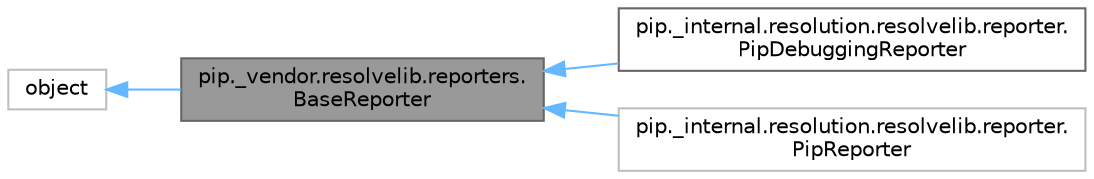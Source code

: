 digraph "pip._vendor.resolvelib.reporters.BaseReporter"
{
 // LATEX_PDF_SIZE
  bgcolor="transparent";
  edge [fontname=Helvetica,fontsize=10,labelfontname=Helvetica,labelfontsize=10];
  node [fontname=Helvetica,fontsize=10,shape=box,height=0.2,width=0.4];
  rankdir="LR";
  Node1 [id="Node000001",label="pip._vendor.resolvelib.reporters.\lBaseReporter",height=0.2,width=0.4,color="gray40", fillcolor="grey60", style="filled", fontcolor="black",tooltip=" "];
  Node2 -> Node1 [id="edge1_Node000001_Node000002",dir="back",color="steelblue1",style="solid",tooltip=" "];
  Node2 [id="Node000002",label="object",height=0.2,width=0.4,color="grey75", fillcolor="white", style="filled",tooltip=" "];
  Node1 -> Node3 [id="edge2_Node000001_Node000003",dir="back",color="steelblue1",style="solid",tooltip=" "];
  Node3 [id="Node000003",label="pip._internal.resolution.resolvelib.reporter.\lPipDebuggingReporter",height=0.2,width=0.4,color="gray40", fillcolor="white", style="filled",URL="$d8/df1/classpip_1_1__internal_1_1resolution_1_1resolvelib_1_1reporter_1_1PipDebuggingReporter.html",tooltip=" "];
  Node1 -> Node4 [id="edge3_Node000001_Node000004",dir="back",color="steelblue1",style="solid",tooltip=" "];
  Node4 [id="Node000004",label="pip._internal.resolution.resolvelib.reporter.\lPipReporter",height=0.2,width=0.4,color="grey75", fillcolor="white", style="filled",URL="$de/d26/classpip_1_1__internal_1_1resolution_1_1resolvelib_1_1reporter_1_1PipReporter.html",tooltip=" "];
}

